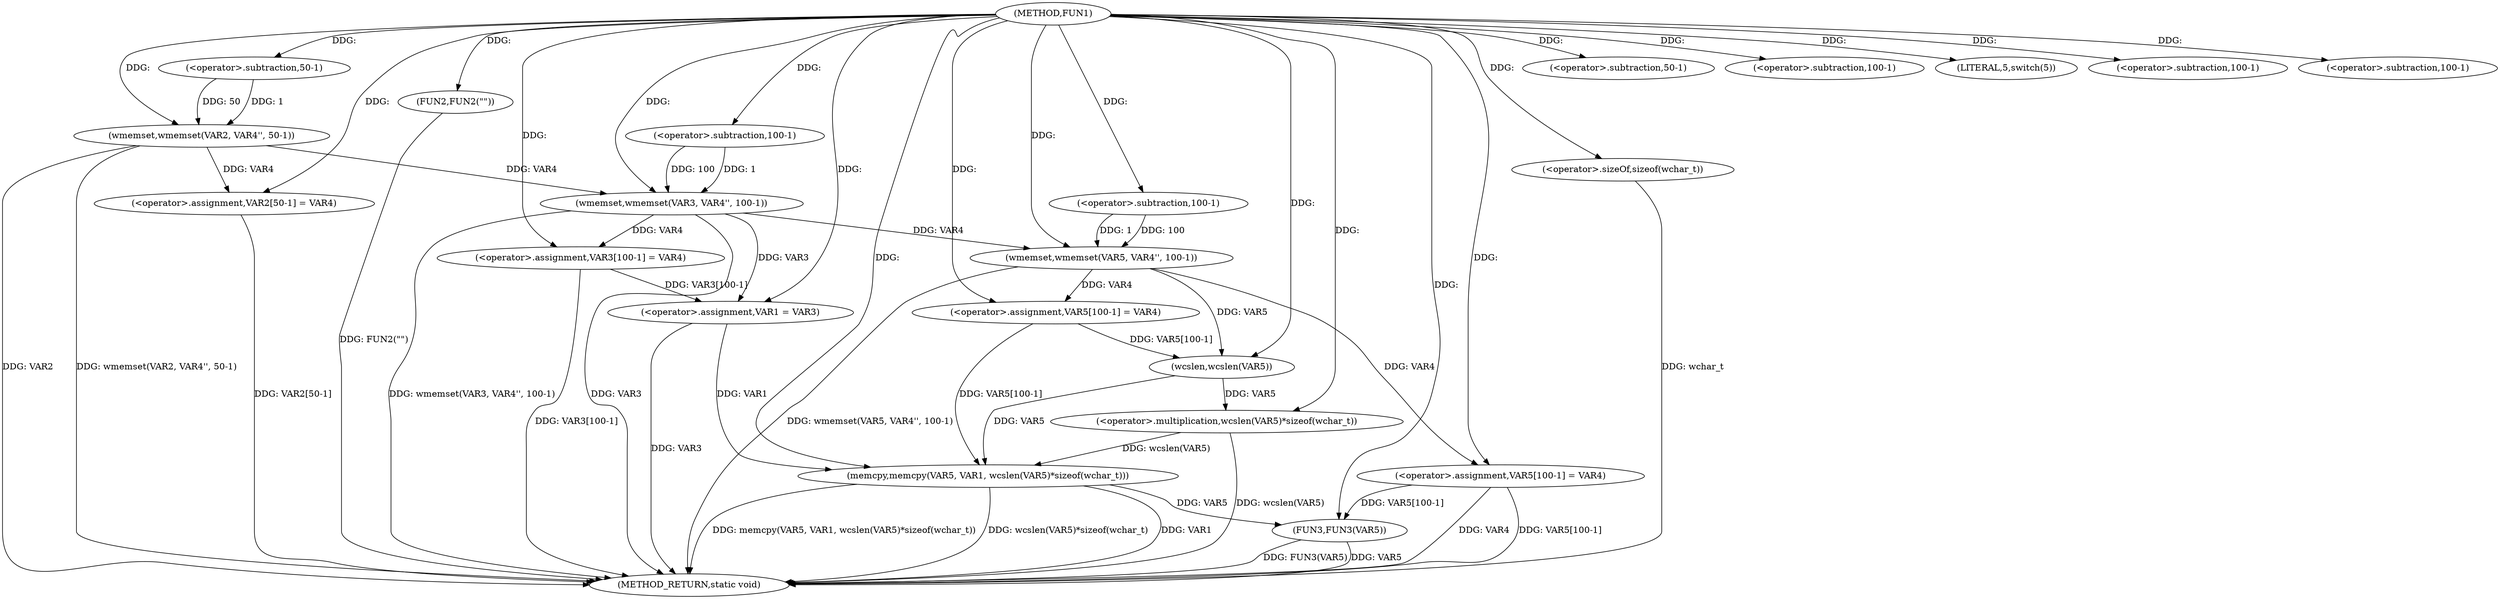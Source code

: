 digraph FUN1 {  
"1000100" [label = "(METHOD,FUN1)" ]
"1000175" [label = "(METHOD_RETURN,static void)" ]
"1000105" [label = "(wmemset,wmemset(VAR2, VAR4'', 50-1))" ]
"1000108" [label = "(<operator>.subtraction,50-1)" ]
"1000111" [label = "(<operator>.assignment,VAR2[50-1] = VAR4)" ]
"1000114" [label = "(<operator>.subtraction,50-1)" ]
"1000118" [label = "(wmemset,wmemset(VAR3, VAR4'', 100-1))" ]
"1000121" [label = "(<operator>.subtraction,100-1)" ]
"1000124" [label = "(<operator>.assignment,VAR3[100-1] = VAR4)" ]
"1000127" [label = "(<operator>.subtraction,100-1)" ]
"1000132" [label = "(LITERAL,5,switch(5))" ]
"1000135" [label = "(FUN2,FUN2(\"\"))" ]
"1000139" [label = "(<operator>.assignment,VAR1 = VAR3)" ]
"1000145" [label = "(wmemset,wmemset(VAR5, VAR4'', 100-1))" ]
"1000148" [label = "(<operator>.subtraction,100-1)" ]
"1000151" [label = "(<operator>.assignment,VAR5[100-1] = VAR4)" ]
"1000154" [label = "(<operator>.subtraction,100-1)" ]
"1000158" [label = "(memcpy,memcpy(VAR5, VAR1, wcslen(VAR5)*sizeof(wchar_t)))" ]
"1000161" [label = "(<operator>.multiplication,wcslen(VAR5)*sizeof(wchar_t))" ]
"1000162" [label = "(wcslen,wcslen(VAR5))" ]
"1000164" [label = "(<operator>.sizeOf,sizeof(wchar_t))" ]
"1000166" [label = "(<operator>.assignment,VAR5[100-1] = VAR4)" ]
"1000169" [label = "(<operator>.subtraction,100-1)" ]
"1000173" [label = "(FUN3,FUN3(VAR5))" ]
  "1000166" -> "1000175"  [ label = "DDG: VAR4"] 
  "1000124" -> "1000175"  [ label = "DDG: VAR3[100-1]"] 
  "1000105" -> "1000175"  [ label = "DDG: wmemset(VAR2, VAR4'', 50-1)"] 
  "1000118" -> "1000175"  [ label = "DDG: wmemset(VAR3, VAR4'', 100-1)"] 
  "1000111" -> "1000175"  [ label = "DDG: VAR2[50-1]"] 
  "1000145" -> "1000175"  [ label = "DDG: wmemset(VAR5, VAR4'', 100-1)"] 
  "1000118" -> "1000175"  [ label = "DDG: VAR3"] 
  "1000161" -> "1000175"  [ label = "DDG: wcslen(VAR5)"] 
  "1000158" -> "1000175"  [ label = "DDG: VAR1"] 
  "1000139" -> "1000175"  [ label = "DDG: VAR3"] 
  "1000158" -> "1000175"  [ label = "DDG: memcpy(VAR5, VAR1, wcslen(VAR5)*sizeof(wchar_t))"] 
  "1000166" -> "1000175"  [ label = "DDG: VAR5[100-1]"] 
  "1000135" -> "1000175"  [ label = "DDG: FUN2(\"\")"] 
  "1000173" -> "1000175"  [ label = "DDG: FUN3(VAR5)"] 
  "1000158" -> "1000175"  [ label = "DDG: wcslen(VAR5)*sizeof(wchar_t)"] 
  "1000173" -> "1000175"  [ label = "DDG: VAR5"] 
  "1000105" -> "1000175"  [ label = "DDG: VAR2"] 
  "1000164" -> "1000175"  [ label = "DDG: wchar_t"] 
  "1000100" -> "1000105"  [ label = "DDG: "] 
  "1000108" -> "1000105"  [ label = "DDG: 50"] 
  "1000108" -> "1000105"  [ label = "DDG: 1"] 
  "1000100" -> "1000108"  [ label = "DDG: "] 
  "1000105" -> "1000111"  [ label = "DDG: VAR4"] 
  "1000100" -> "1000111"  [ label = "DDG: "] 
  "1000100" -> "1000114"  [ label = "DDG: "] 
  "1000100" -> "1000118"  [ label = "DDG: "] 
  "1000105" -> "1000118"  [ label = "DDG: VAR4"] 
  "1000121" -> "1000118"  [ label = "DDG: 100"] 
  "1000121" -> "1000118"  [ label = "DDG: 1"] 
  "1000100" -> "1000121"  [ label = "DDG: "] 
  "1000118" -> "1000124"  [ label = "DDG: VAR4"] 
  "1000100" -> "1000124"  [ label = "DDG: "] 
  "1000100" -> "1000127"  [ label = "DDG: "] 
  "1000100" -> "1000132"  [ label = "DDG: "] 
  "1000100" -> "1000135"  [ label = "DDG: "] 
  "1000124" -> "1000139"  [ label = "DDG: VAR3[100-1]"] 
  "1000118" -> "1000139"  [ label = "DDG: VAR3"] 
  "1000100" -> "1000139"  [ label = "DDG: "] 
  "1000100" -> "1000145"  [ label = "DDG: "] 
  "1000118" -> "1000145"  [ label = "DDG: VAR4"] 
  "1000148" -> "1000145"  [ label = "DDG: 100"] 
  "1000148" -> "1000145"  [ label = "DDG: 1"] 
  "1000100" -> "1000148"  [ label = "DDG: "] 
  "1000145" -> "1000151"  [ label = "DDG: VAR4"] 
  "1000100" -> "1000151"  [ label = "DDG: "] 
  "1000100" -> "1000154"  [ label = "DDG: "] 
  "1000151" -> "1000158"  [ label = "DDG: VAR5[100-1]"] 
  "1000162" -> "1000158"  [ label = "DDG: VAR5"] 
  "1000100" -> "1000158"  [ label = "DDG: "] 
  "1000139" -> "1000158"  [ label = "DDG: VAR1"] 
  "1000161" -> "1000158"  [ label = "DDG: wcslen(VAR5)"] 
  "1000162" -> "1000161"  [ label = "DDG: VAR5"] 
  "1000151" -> "1000162"  [ label = "DDG: VAR5[100-1]"] 
  "1000145" -> "1000162"  [ label = "DDG: VAR5"] 
  "1000100" -> "1000162"  [ label = "DDG: "] 
  "1000100" -> "1000161"  [ label = "DDG: "] 
  "1000100" -> "1000164"  [ label = "DDG: "] 
  "1000100" -> "1000166"  [ label = "DDG: "] 
  "1000145" -> "1000166"  [ label = "DDG: VAR4"] 
  "1000100" -> "1000169"  [ label = "DDG: "] 
  "1000158" -> "1000173"  [ label = "DDG: VAR5"] 
  "1000166" -> "1000173"  [ label = "DDG: VAR5[100-1]"] 
  "1000100" -> "1000173"  [ label = "DDG: "] 
}
